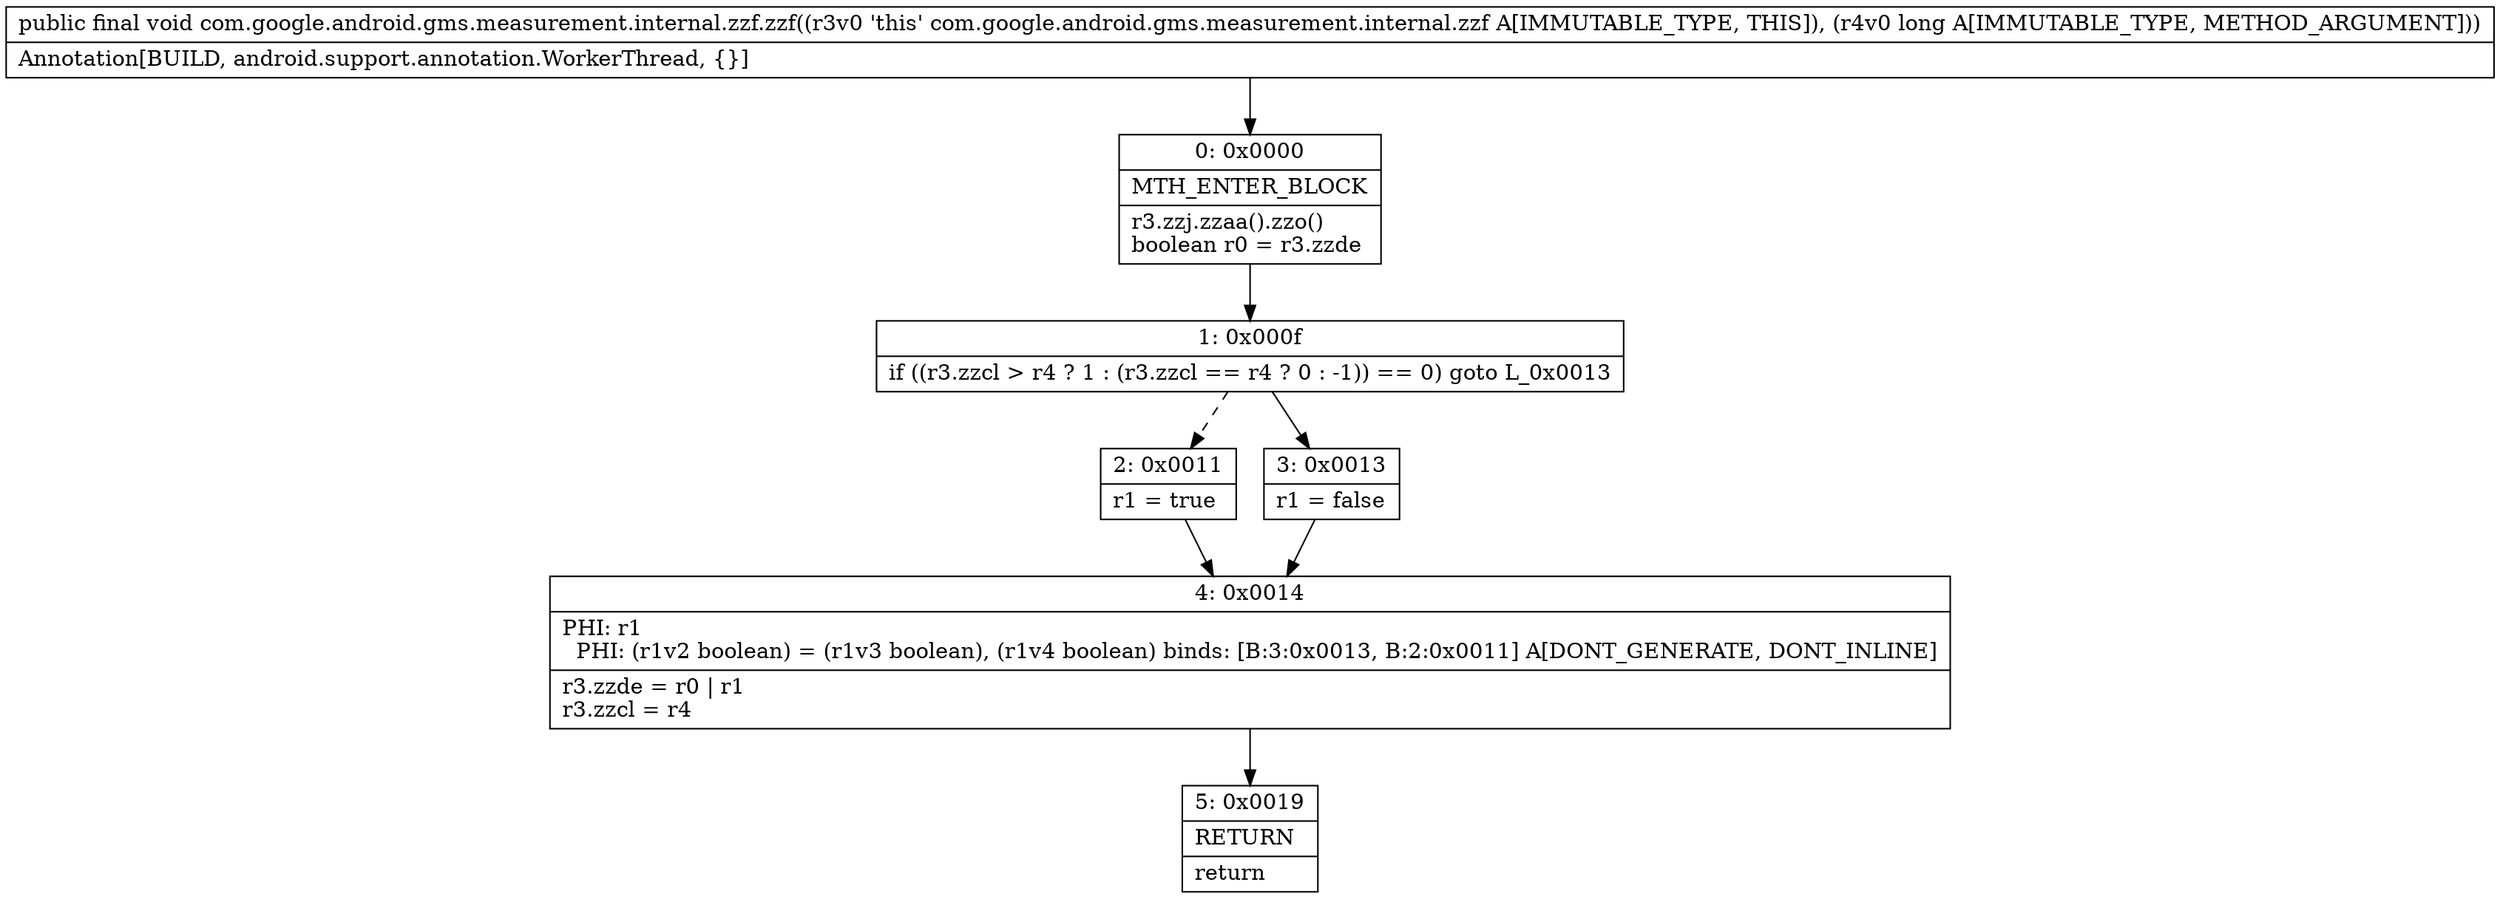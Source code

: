 digraph "CFG forcom.google.android.gms.measurement.internal.zzf.zzf(J)V" {
Node_0 [shape=record,label="{0\:\ 0x0000|MTH_ENTER_BLOCK\l|r3.zzj.zzaa().zzo()\lboolean r0 = r3.zzde\l}"];
Node_1 [shape=record,label="{1\:\ 0x000f|if ((r3.zzcl \> r4 ? 1 : (r3.zzcl == r4 ? 0 : \-1)) == 0) goto L_0x0013\l}"];
Node_2 [shape=record,label="{2\:\ 0x0011|r1 = true\l}"];
Node_3 [shape=record,label="{3\:\ 0x0013|r1 = false\l}"];
Node_4 [shape=record,label="{4\:\ 0x0014|PHI: r1 \l  PHI: (r1v2 boolean) = (r1v3 boolean), (r1v4 boolean) binds: [B:3:0x0013, B:2:0x0011] A[DONT_GENERATE, DONT_INLINE]\l|r3.zzde = r0 \| r1\lr3.zzcl = r4\l}"];
Node_5 [shape=record,label="{5\:\ 0x0019|RETURN\l|return\l}"];
MethodNode[shape=record,label="{public final void com.google.android.gms.measurement.internal.zzf.zzf((r3v0 'this' com.google.android.gms.measurement.internal.zzf A[IMMUTABLE_TYPE, THIS]), (r4v0 long A[IMMUTABLE_TYPE, METHOD_ARGUMENT]))  | Annotation[BUILD, android.support.annotation.WorkerThread, \{\}]\l}"];
MethodNode -> Node_0;
Node_0 -> Node_1;
Node_1 -> Node_2[style=dashed];
Node_1 -> Node_3;
Node_2 -> Node_4;
Node_3 -> Node_4;
Node_4 -> Node_5;
}

